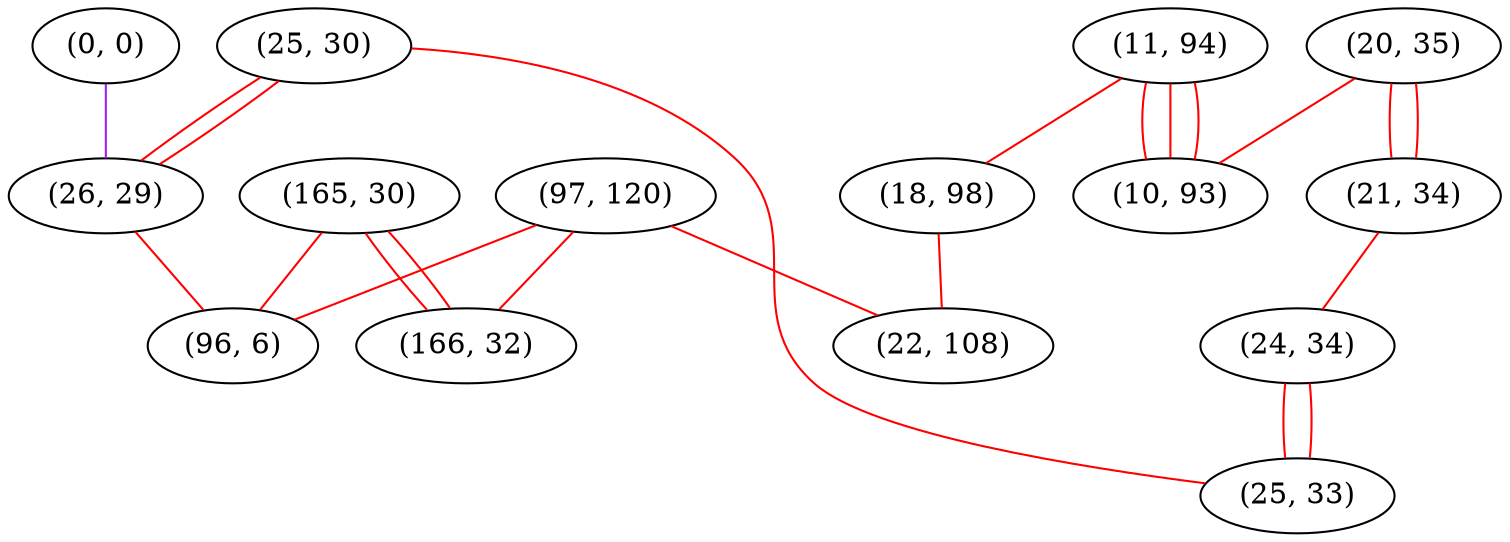 graph "" {
"(165, 30)";
"(97, 120)";
"(0, 0)";
"(25, 30)";
"(11, 94)";
"(20, 35)";
"(18, 98)";
"(22, 108)";
"(26, 29)";
"(21, 34)";
"(166, 32)";
"(96, 6)";
"(24, 34)";
"(10, 93)";
"(25, 33)";
"(165, 30)" -- "(96, 6)"  [color=red, key=0, weight=1];
"(165, 30)" -- "(166, 32)"  [color=red, key=0, weight=1];
"(165, 30)" -- "(166, 32)"  [color=red, key=1, weight=1];
"(97, 120)" -- "(22, 108)"  [color=red, key=0, weight=1];
"(97, 120)" -- "(166, 32)"  [color=red, key=0, weight=1];
"(97, 120)" -- "(96, 6)"  [color=red, key=0, weight=1];
"(0, 0)" -- "(26, 29)"  [color=purple, key=0, weight=4];
"(25, 30)" -- "(26, 29)"  [color=red, key=0, weight=1];
"(25, 30)" -- "(26, 29)"  [color=red, key=1, weight=1];
"(25, 30)" -- "(25, 33)"  [color=red, key=0, weight=1];
"(11, 94)" -- "(10, 93)"  [color=red, key=0, weight=1];
"(11, 94)" -- "(10, 93)"  [color=red, key=1, weight=1];
"(11, 94)" -- "(10, 93)"  [color=red, key=2, weight=1];
"(11, 94)" -- "(18, 98)"  [color=red, key=0, weight=1];
"(20, 35)" -- "(10, 93)"  [color=red, key=0, weight=1];
"(20, 35)" -- "(21, 34)"  [color=red, key=0, weight=1];
"(20, 35)" -- "(21, 34)"  [color=red, key=1, weight=1];
"(18, 98)" -- "(22, 108)"  [color=red, key=0, weight=1];
"(26, 29)" -- "(96, 6)"  [color=red, key=0, weight=1];
"(21, 34)" -- "(24, 34)"  [color=red, key=0, weight=1];
"(24, 34)" -- "(25, 33)"  [color=red, key=0, weight=1];
"(24, 34)" -- "(25, 33)"  [color=red, key=1, weight=1];
}
